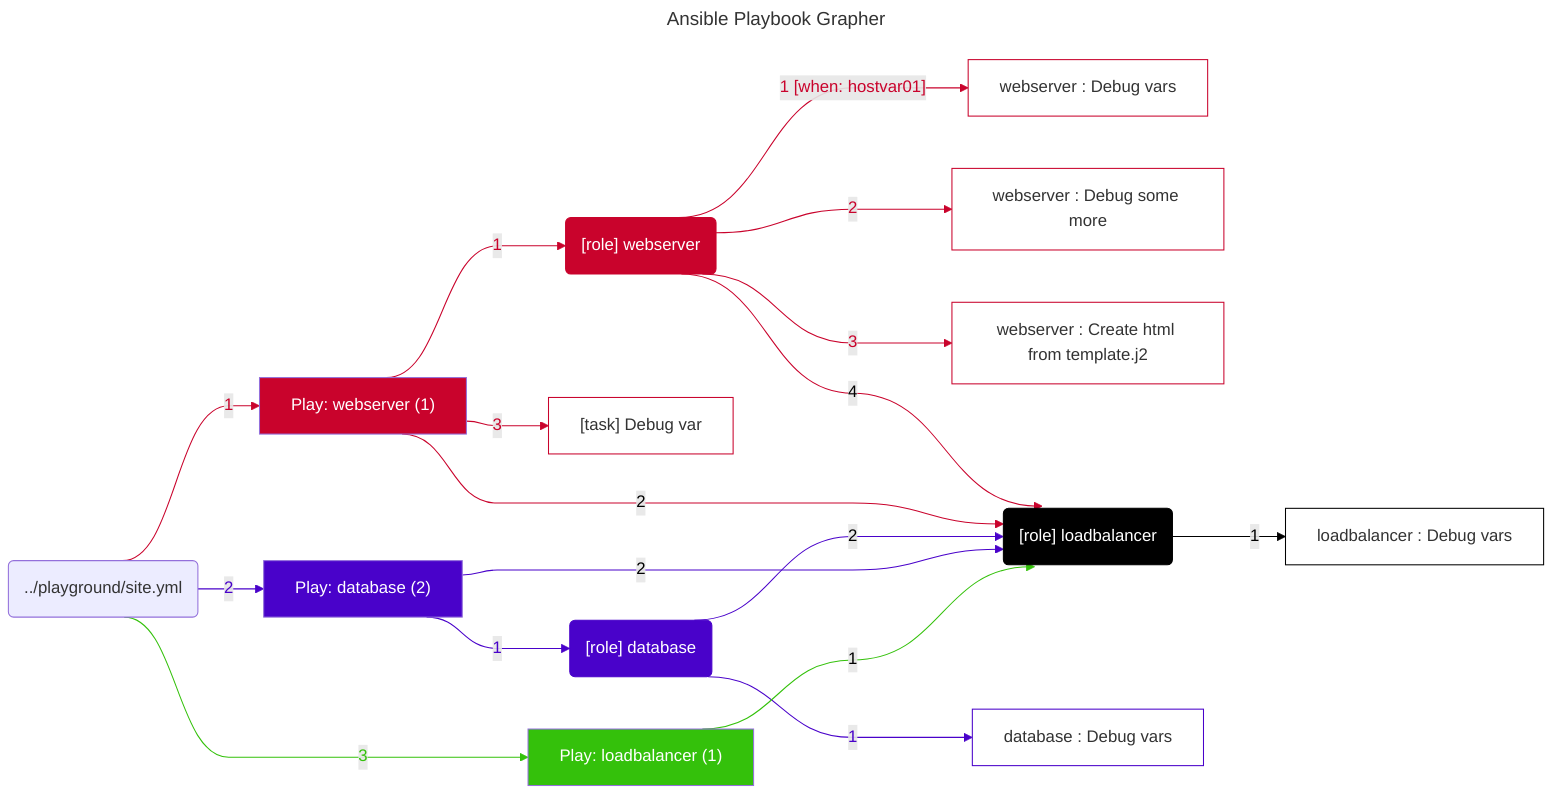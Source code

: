 ---
title: Ansible Playbook Grapher
---
%%{ init: { "flowchart": { "curve": "bumpX" } } }%%
flowchart LR
	%% Start of the playbook '../playground/site.yml'
	playbook_3b1cf9c9("../playground/site.yml")
		%% Start of the play 'Play: webserver (1)'
		play_5f26124e["Play: webserver (1)"]
		style play_5f26124e fill:#c9032c,color:#ffffff
		playbook_3b1cf9c9 --> |"1"| play_5f26124e
		linkStyle 0 stroke:#c9032c,color:#c9032c
			%% Start of the role 'webserver'
			play_5f26124e --> |"1"| role_2239c29d
			linkStyle 1 stroke:#c9032c,color:#c9032c
			role_2239c29d("[role] webserver")
			style role_2239c29d fill:#c9032c,color:#ffffff,stroke:#c9032c
				task_0c3299cb[" webserver : Debug vars"]
				style task_0c3299cb stroke:#c9032c,fill:#ffffff
				role_2239c29d --> |"1 [when: hostvar01]"| task_0c3299cb
				linkStyle 2 stroke:#c9032c,color:#c9032c
				task_dd5242c2[" webserver : Debug some more"]
				style task_dd5242c2 stroke:#c9032c,fill:#ffffff
				role_2239c29d --> |"2"| task_dd5242c2
				linkStyle 3 stroke:#c9032c,color:#c9032c
				task_28383a0e[" webserver : Create html from template.j2"]
				style task_28383a0e stroke:#c9032c,fill:#ffffff
				role_2239c29d --> |"3"| task_28383a0e
				linkStyle 4 stroke:#c9032c,color:#c9032c
				%% Start of the role 'loadbalancer'
				role_2239c29d --> |"4"| role_2e324a8f
				linkStyle 5 stroke:#c9032c,color:#000000
				role_2e324a8f("[role] loadbalancer")
				style role_2e324a8f fill:#000000,color:#ffffff,stroke:#000000
					task_e26b4d66[" loadbalancer : Debug vars"]
					style task_e26b4d66 stroke:#000000,fill:#ffffff
					role_2e324a8f --> |"1"| task_e26b4d66
					linkStyle 6 stroke:#000000,color:#000000
				%% End of the role 'loadbalancer'
			%% End of the role 'webserver'
			%% Start of the role 'loadbalancer'
			play_5f26124e --> |"2"| role_2e324a8f
			linkStyle 7 stroke:#c9032c,color:#000000
			task_13e88890["[task]  Debug var"]
			style task_13e88890 stroke:#c9032c,fill:#ffffff
			play_5f26124e --> |"3"| task_13e88890
			linkStyle 8 stroke:#c9032c,color:#c9032c
		%% End of the play 'Play: webserver (1)'
		%% Start of the play 'Play: database (2)'
		play_3bf982cb["Play: database (2)"]
		style play_3bf982cb fill:#4902ca,color:#ffffff
		playbook_3b1cf9c9 --> |"2"| play_3bf982cb
		linkStyle 9 stroke:#4902ca,color:#4902ca
			%% Start of the role 'database'
			play_3bf982cb --> |"1"| role_11e0eed8
			linkStyle 10 stroke:#4902ca,color:#4902ca
			role_11e0eed8("[role] database")
			style role_11e0eed8 fill:#4902ca,color:#ffffff,stroke:#4902ca
				task_b6559cd0[" database : Debug vars"]
				style task_b6559cd0 stroke:#4902ca,fill:#ffffff
				role_11e0eed8 --> |"1"| task_b6559cd0
				linkStyle 11 stroke:#4902ca,color:#4902ca
				%% Start of the role 'loadbalancer'
				role_11e0eed8 --> |"2"| role_2e324a8f
				linkStyle 12 stroke:#4902ca,color:#000000
			%% End of the role 'database'
			%% Start of the role 'loadbalancer'
			play_3bf982cb --> |"2"| role_2e324a8f
			linkStyle 13 stroke:#4902ca,color:#000000
		%% End of the play 'Play: database (2)'
		%% Start of the play 'Play: loadbalancer (1)'
		play_fc1de41d["Play: loadbalancer (1)"]
		style play_fc1de41d fill:#34c10b,color:#ffffff
		playbook_3b1cf9c9 --> |"3"| play_fc1de41d
		linkStyle 14 stroke:#34c10b,color:#34c10b
			%% Start of the role 'loadbalancer'
			play_fc1de41d --> |"1"| role_2e324a8f
			linkStyle 15 stroke:#34c10b,color:#000000
		%% End of the play 'Play: loadbalancer (1)'
	%% End of the playbook '../playground/site.yml'